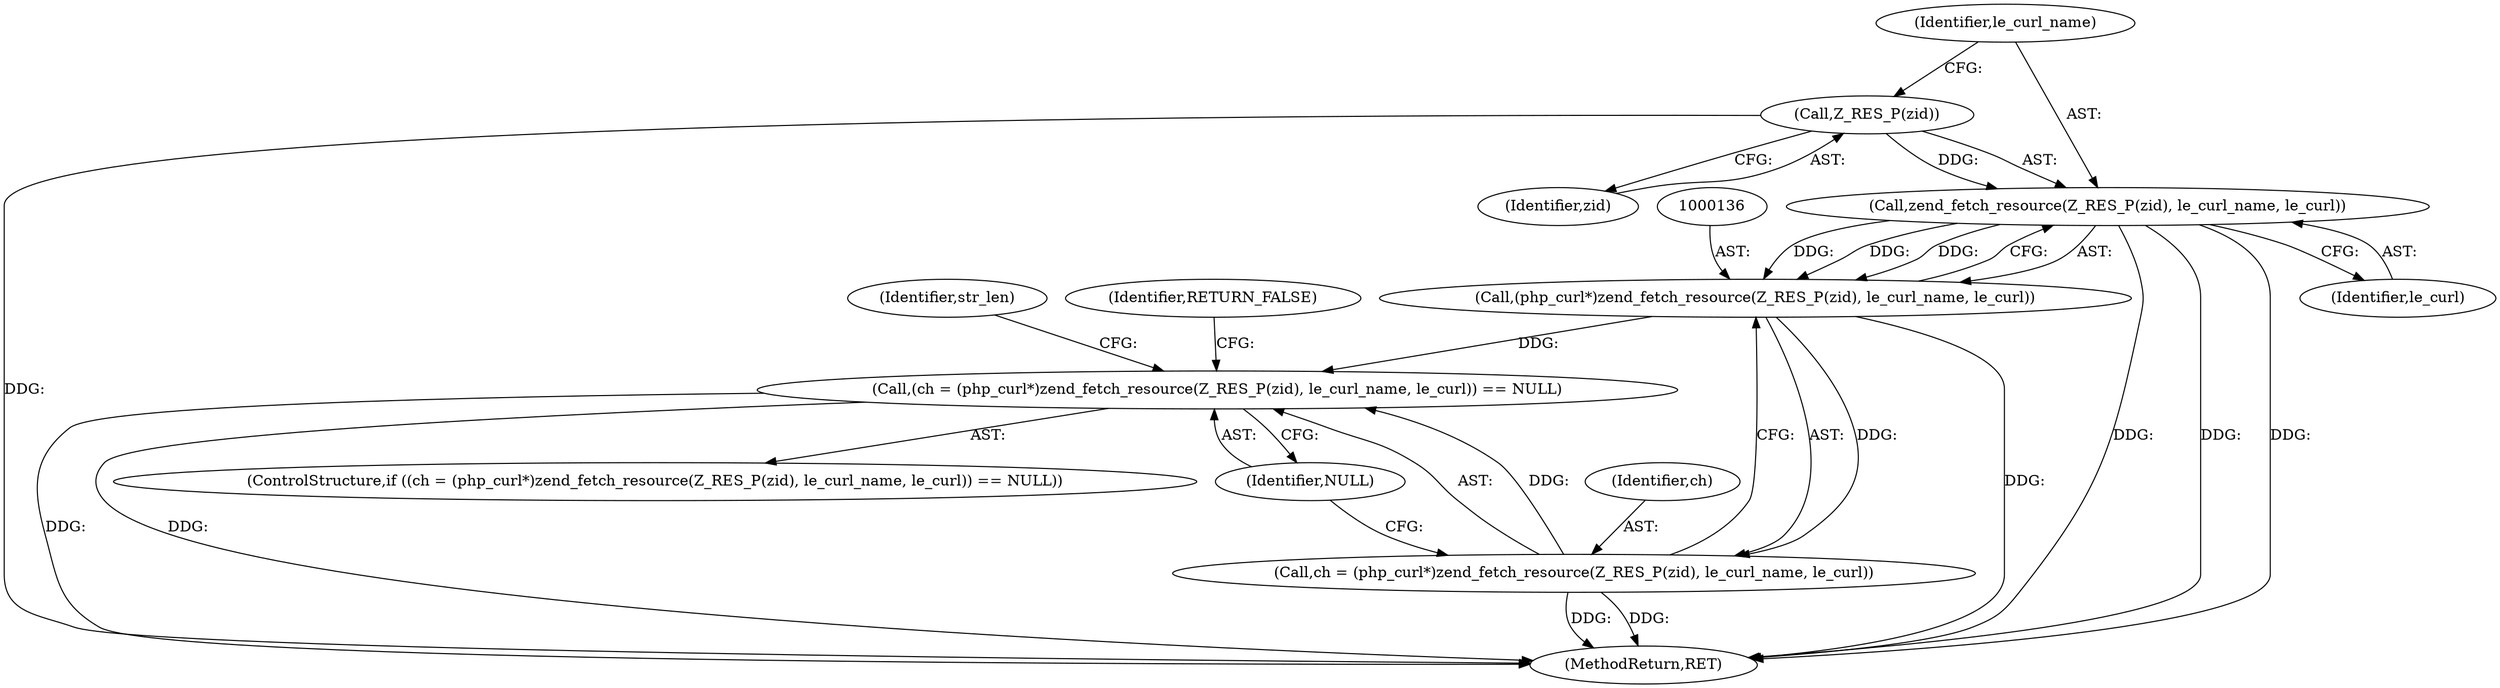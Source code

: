 digraph "0_php-src_72dbb7f416160f490c4e9987040989a10ad431c7?w=1@pointer" {
"1000138" [label="(Call,Z_RES_P(zid))"];
"1000137" [label="(Call,zend_fetch_resource(Z_RES_P(zid), le_curl_name, le_curl))"];
"1000135" [label="(Call,(php_curl*)zend_fetch_resource(Z_RES_P(zid), le_curl_name, le_curl))"];
"1000132" [label="(Call,(ch = (php_curl*)zend_fetch_resource(Z_RES_P(zid), le_curl_name, le_curl)) == NULL)"];
"1000133" [label="(Call,ch = (php_curl*)zend_fetch_resource(Z_RES_P(zid), le_curl_name, le_curl))"];
"1000132" [label="(Call,(ch = (php_curl*)zend_fetch_resource(Z_RES_P(zid), le_curl_name, le_curl)) == NULL)"];
"1000147" [label="(Identifier,str_len)"];
"1000134" [label="(Identifier,ch)"];
"1000137" [label="(Call,zend_fetch_resource(Z_RES_P(zid), le_curl_name, le_curl))"];
"1000140" [label="(Identifier,le_curl_name)"];
"1000142" [label="(Identifier,NULL)"];
"1000144" [label="(Identifier,RETURN_FALSE)"];
"1000135" [label="(Call,(php_curl*)zend_fetch_resource(Z_RES_P(zid), le_curl_name, le_curl))"];
"1000139" [label="(Identifier,zid)"];
"1000167" [label="(MethodReturn,RET)"];
"1000138" [label="(Call,Z_RES_P(zid))"];
"1000133" [label="(Call,ch = (php_curl*)zend_fetch_resource(Z_RES_P(zid), le_curl_name, le_curl))"];
"1000141" [label="(Identifier,le_curl)"];
"1000131" [label="(ControlStructure,if ((ch = (php_curl*)zend_fetch_resource(Z_RES_P(zid), le_curl_name, le_curl)) == NULL))"];
"1000138" -> "1000137"  [label="AST: "];
"1000138" -> "1000139"  [label="CFG: "];
"1000139" -> "1000138"  [label="AST: "];
"1000140" -> "1000138"  [label="CFG: "];
"1000138" -> "1000167"  [label="DDG: "];
"1000138" -> "1000137"  [label="DDG: "];
"1000137" -> "1000135"  [label="AST: "];
"1000137" -> "1000141"  [label="CFG: "];
"1000140" -> "1000137"  [label="AST: "];
"1000141" -> "1000137"  [label="AST: "];
"1000135" -> "1000137"  [label="CFG: "];
"1000137" -> "1000167"  [label="DDG: "];
"1000137" -> "1000167"  [label="DDG: "];
"1000137" -> "1000167"  [label="DDG: "];
"1000137" -> "1000135"  [label="DDG: "];
"1000137" -> "1000135"  [label="DDG: "];
"1000137" -> "1000135"  [label="DDG: "];
"1000135" -> "1000133"  [label="AST: "];
"1000136" -> "1000135"  [label="AST: "];
"1000133" -> "1000135"  [label="CFG: "];
"1000135" -> "1000167"  [label="DDG: "];
"1000135" -> "1000132"  [label="DDG: "];
"1000135" -> "1000133"  [label="DDG: "];
"1000132" -> "1000131"  [label="AST: "];
"1000132" -> "1000142"  [label="CFG: "];
"1000133" -> "1000132"  [label="AST: "];
"1000142" -> "1000132"  [label="AST: "];
"1000144" -> "1000132"  [label="CFG: "];
"1000147" -> "1000132"  [label="CFG: "];
"1000132" -> "1000167"  [label="DDG: "];
"1000132" -> "1000167"  [label="DDG: "];
"1000133" -> "1000132"  [label="DDG: "];
"1000134" -> "1000133"  [label="AST: "];
"1000142" -> "1000133"  [label="CFG: "];
"1000133" -> "1000167"  [label="DDG: "];
"1000133" -> "1000167"  [label="DDG: "];
}
